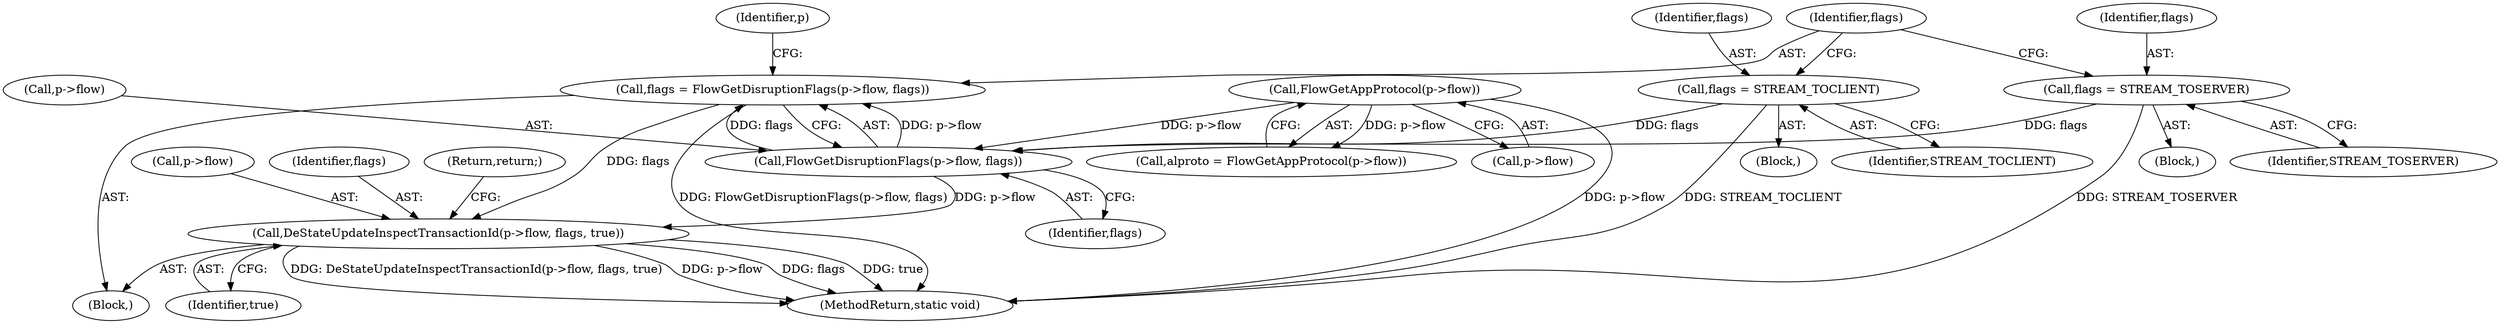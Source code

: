 digraph "0_suricata_e1ef57c848bbe4e567d5d4b66d346a742e3f77a1@pointer" {
"1000169" [label="(Call,DeStateUpdateInspectTransactionId(p->flow, flags, true))"];
"1000164" [label="(Call,FlowGetDisruptionFlags(p->flow, flags))"];
"1000133" [label="(Call,FlowGetAppProtocol(p->flow))"];
"1000159" [label="(Call,flags = STREAM_TOCLIENT)"];
"1000154" [label="(Call,flags = STREAM_TOSERVER)"];
"1000162" [label="(Call,flags = FlowGetDisruptionFlags(p->flow, flags))"];
"1000145" [label="(Block,)"];
"1000131" [label="(Call,alproto = FlowGetAppProtocol(p->flow))"];
"1000162" [label="(Call,flags = FlowGetDisruptionFlags(p->flow, flags))"];
"1000155" [label="(Identifier,flags)"];
"1000160" [label="(Identifier,flags)"];
"1000163" [label="(Identifier,flags)"];
"1000169" [label="(Call,DeStateUpdateInspectTransactionId(p->flow, flags, true))"];
"1000168" [label="(Identifier,flags)"];
"1000154" [label="(Call,flags = STREAM_TOSERVER)"];
"1000153" [label="(Block,)"];
"1000170" [label="(Call,p->flow)"];
"1000134" [label="(Call,p->flow)"];
"1000173" [label="(Identifier,flags)"];
"1000174" [label="(Identifier,true)"];
"1000164" [label="(Call,FlowGetDisruptionFlags(p->flow, flags))"];
"1000156" [label="(Identifier,STREAM_TOSERVER)"];
"1000161" [label="(Identifier,STREAM_TOCLIENT)"];
"1000175" [label="(Return,return;)"];
"1000159" [label="(Call,flags = STREAM_TOCLIENT)"];
"1000183" [label="(MethodReturn,static void)"];
"1000133" [label="(Call,FlowGetAppProtocol(p->flow))"];
"1000171" [label="(Identifier,p)"];
"1000165" [label="(Call,p->flow)"];
"1000158" [label="(Block,)"];
"1000169" -> "1000145"  [label="AST: "];
"1000169" -> "1000174"  [label="CFG: "];
"1000170" -> "1000169"  [label="AST: "];
"1000173" -> "1000169"  [label="AST: "];
"1000174" -> "1000169"  [label="AST: "];
"1000175" -> "1000169"  [label="CFG: "];
"1000169" -> "1000183"  [label="DDG: DeStateUpdateInspectTransactionId(p->flow, flags, true)"];
"1000169" -> "1000183"  [label="DDG: p->flow"];
"1000169" -> "1000183"  [label="DDG: flags"];
"1000169" -> "1000183"  [label="DDG: true"];
"1000164" -> "1000169"  [label="DDG: p->flow"];
"1000162" -> "1000169"  [label="DDG: flags"];
"1000164" -> "1000162"  [label="AST: "];
"1000164" -> "1000168"  [label="CFG: "];
"1000165" -> "1000164"  [label="AST: "];
"1000168" -> "1000164"  [label="AST: "];
"1000162" -> "1000164"  [label="CFG: "];
"1000164" -> "1000162"  [label="DDG: p->flow"];
"1000164" -> "1000162"  [label="DDG: flags"];
"1000133" -> "1000164"  [label="DDG: p->flow"];
"1000159" -> "1000164"  [label="DDG: flags"];
"1000154" -> "1000164"  [label="DDG: flags"];
"1000133" -> "1000131"  [label="AST: "];
"1000133" -> "1000134"  [label="CFG: "];
"1000134" -> "1000133"  [label="AST: "];
"1000131" -> "1000133"  [label="CFG: "];
"1000133" -> "1000183"  [label="DDG: p->flow"];
"1000133" -> "1000131"  [label="DDG: p->flow"];
"1000159" -> "1000158"  [label="AST: "];
"1000159" -> "1000161"  [label="CFG: "];
"1000160" -> "1000159"  [label="AST: "];
"1000161" -> "1000159"  [label="AST: "];
"1000163" -> "1000159"  [label="CFG: "];
"1000159" -> "1000183"  [label="DDG: STREAM_TOCLIENT"];
"1000154" -> "1000153"  [label="AST: "];
"1000154" -> "1000156"  [label="CFG: "];
"1000155" -> "1000154"  [label="AST: "];
"1000156" -> "1000154"  [label="AST: "];
"1000163" -> "1000154"  [label="CFG: "];
"1000154" -> "1000183"  [label="DDG: STREAM_TOSERVER"];
"1000162" -> "1000145"  [label="AST: "];
"1000163" -> "1000162"  [label="AST: "];
"1000171" -> "1000162"  [label="CFG: "];
"1000162" -> "1000183"  [label="DDG: FlowGetDisruptionFlags(p->flow, flags)"];
}
